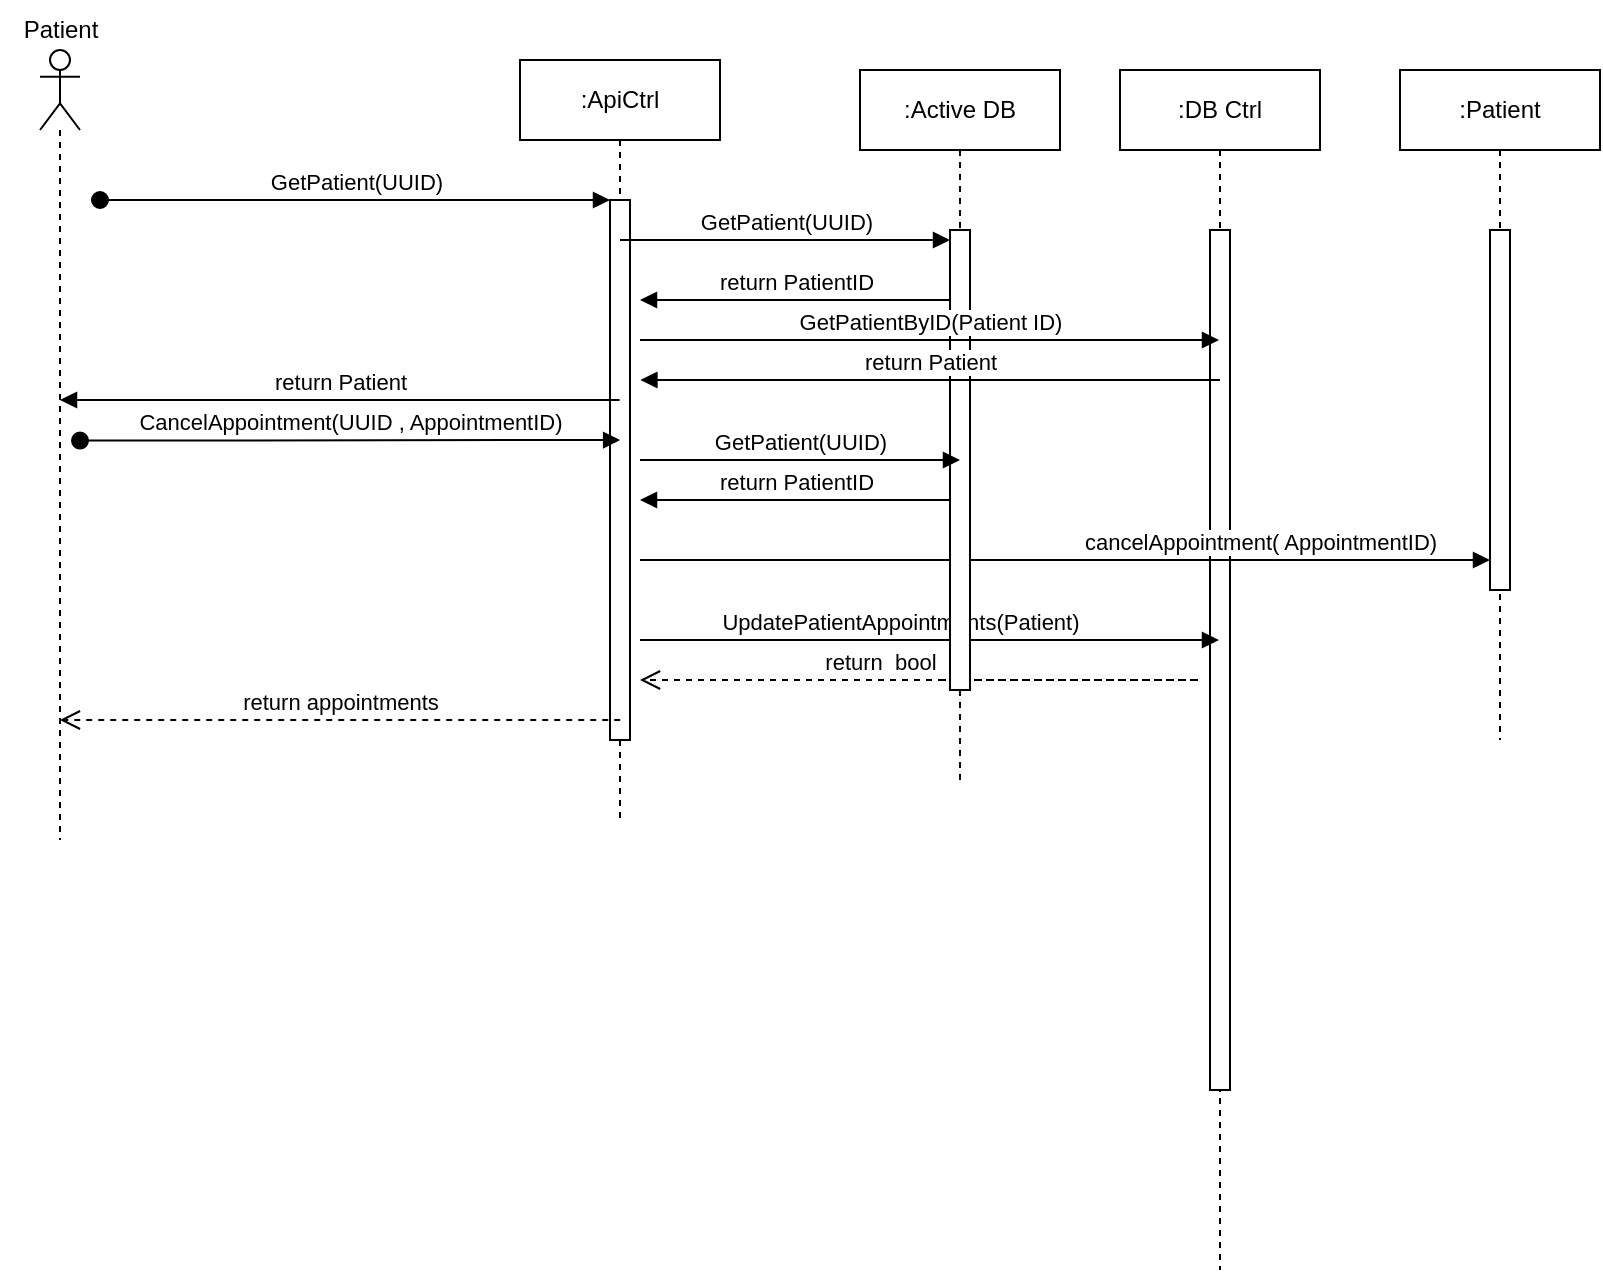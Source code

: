 <mxfile version="22.0.8" type="device">
  <diagram name="Page-1" id="2YBvvXClWsGukQMizWep">
    <mxGraphModel dx="832" dy="372" grid="1" gridSize="10" guides="1" tooltips="1" connect="1" arrows="1" fold="1" page="1" pageScale="1" pageWidth="850" pageHeight="1100" math="0" shadow="0">
      <root>
        <mxCell id="0" />
        <mxCell id="1" parent="0" />
        <mxCell id="_yW5-l0XURS9ANHYG6i6-1" value=":ApiCtrl" style="shape=umlLifeline;perimeter=lifelinePerimeter;whiteSpace=wrap;html=1;container=0;dropTarget=0;collapsible=0;recursiveResize=0;outlineConnect=0;portConstraint=eastwest;newEdgeStyle={&quot;edgeStyle&quot;:&quot;elbowEdgeStyle&quot;,&quot;elbow&quot;:&quot;vertical&quot;,&quot;curved&quot;:0,&quot;rounded&quot;:0};" vertex="1" parent="1">
          <mxGeometry x="300" y="220" width="100" height="380" as="geometry" />
        </mxCell>
        <mxCell id="_yW5-l0XURS9ANHYG6i6-2" value="" style="html=1;points=[];perimeter=orthogonalPerimeter;outlineConnect=0;targetShapes=umlLifeline;portConstraint=eastwest;newEdgeStyle={&quot;edgeStyle&quot;:&quot;elbowEdgeStyle&quot;,&quot;elbow&quot;:&quot;vertical&quot;,&quot;curved&quot;:0,&quot;rounded&quot;:0};" vertex="1" parent="_yW5-l0XURS9ANHYG6i6-1">
          <mxGeometry x="45" y="70" width="10" height="270" as="geometry" />
        </mxCell>
        <mxCell id="_yW5-l0XURS9ANHYG6i6-3" value="GetPatient(UUID)" style="html=1;verticalAlign=bottom;startArrow=oval;endArrow=block;startSize=8;edgeStyle=elbowEdgeStyle;elbow=vertical;curved=0;rounded=0;" edge="1" parent="_yW5-l0XURS9ANHYG6i6-1" target="_yW5-l0XURS9ANHYG6i6-2">
          <mxGeometry relative="1" as="geometry">
            <mxPoint x="-210" y="70" as="sourcePoint" />
          </mxGeometry>
        </mxCell>
        <mxCell id="_yW5-l0XURS9ANHYG6i6-4" value=":DB Ctrl" style="shape=umlLifeline;perimeter=lifelinePerimeter;whiteSpace=wrap;html=1;container=0;dropTarget=0;collapsible=0;recursiveResize=0;outlineConnect=0;portConstraint=eastwest;newEdgeStyle={&quot;edgeStyle&quot;:&quot;elbowEdgeStyle&quot;,&quot;elbow&quot;:&quot;vertical&quot;,&quot;curved&quot;:0,&quot;rounded&quot;:0};" vertex="1" parent="1">
          <mxGeometry x="600" y="225" width="100" height="600" as="geometry" />
        </mxCell>
        <mxCell id="_yW5-l0XURS9ANHYG6i6-5" value="" style="html=1;points=[];perimeter=orthogonalPerimeter;outlineConnect=0;targetShapes=umlLifeline;portConstraint=eastwest;newEdgeStyle={&quot;edgeStyle&quot;:&quot;elbowEdgeStyle&quot;,&quot;elbow&quot;:&quot;vertical&quot;,&quot;curved&quot;:0,&quot;rounded&quot;:0};" vertex="1" parent="_yW5-l0XURS9ANHYG6i6-4">
          <mxGeometry x="45" y="80" width="10" height="430" as="geometry" />
        </mxCell>
        <mxCell id="_yW5-l0XURS9ANHYG6i6-8" value="" style="shape=umlLifeline;perimeter=lifelinePerimeter;whiteSpace=wrap;html=1;container=1;dropTarget=0;collapsible=0;recursiveResize=0;outlineConnect=0;portConstraint=eastwest;newEdgeStyle={&quot;curved&quot;:0,&quot;rounded&quot;:0};participant=umlActor;" vertex="1" parent="1">
          <mxGeometry x="60" y="215" width="20" height="395" as="geometry" />
        </mxCell>
        <mxCell id="_yW5-l0XURS9ANHYG6i6-9" value="Patient" style="text;html=1;align=center;verticalAlign=middle;resizable=0;points=[];autosize=1;strokeColor=none;fillColor=none;" vertex="1" parent="1">
          <mxGeometry x="40" y="190" width="60" height="30" as="geometry" />
        </mxCell>
        <mxCell id="_yW5-l0XURS9ANHYG6i6-10" value=":Patient" style="shape=umlLifeline;perimeter=lifelinePerimeter;whiteSpace=wrap;html=1;container=0;dropTarget=0;collapsible=0;recursiveResize=0;outlineConnect=0;portConstraint=eastwest;newEdgeStyle={&quot;edgeStyle&quot;:&quot;elbowEdgeStyle&quot;,&quot;elbow&quot;:&quot;vertical&quot;,&quot;curved&quot;:0,&quot;rounded&quot;:0};" vertex="1" parent="1">
          <mxGeometry x="740" y="225" width="100" height="335" as="geometry" />
        </mxCell>
        <mxCell id="_yW5-l0XURS9ANHYG6i6-11" value="" style="html=1;points=[];perimeter=orthogonalPerimeter;outlineConnect=0;targetShapes=umlLifeline;portConstraint=eastwest;newEdgeStyle={&quot;edgeStyle&quot;:&quot;elbowEdgeStyle&quot;,&quot;elbow&quot;:&quot;vertical&quot;,&quot;curved&quot;:0,&quot;rounded&quot;:0};" vertex="1" parent="_yW5-l0XURS9ANHYG6i6-10">
          <mxGeometry x="45" y="80" width="10" height="180" as="geometry" />
        </mxCell>
        <mxCell id="_yW5-l0XURS9ANHYG6i6-12" value="return appointments" style="html=1;verticalAlign=bottom;endArrow=open;dashed=1;endSize=8;edgeStyle=elbowEdgeStyle;elbow=vertical;curved=0;rounded=0;" edge="1" parent="1">
          <mxGeometry x="-0.0" relative="1" as="geometry">
            <mxPoint x="69.929" y="550" as="targetPoint" />
            <Array as="points">
              <mxPoint x="305.12" y="550" />
            </Array>
            <mxPoint x="350.12" y="550" as="sourcePoint" />
            <mxPoint as="offset" />
          </mxGeometry>
        </mxCell>
        <mxCell id="_yW5-l0XURS9ANHYG6i6-15" value="GetPatient(UUID)" style="html=1;verticalAlign=bottom;endArrow=block;edgeStyle=elbowEdgeStyle;elbow=vertical;curved=0;rounded=0;" edge="1" parent="1" target="_yW5-l0XURS9ANHYG6i6-21">
          <mxGeometry relative="1" as="geometry">
            <mxPoint x="350" y="310" as="sourcePoint" />
            <Array as="points">
              <mxPoint x="435" y="310" />
            </Array>
            <mxPoint x="649.5" y="310" as="targetPoint" />
          </mxGeometry>
        </mxCell>
        <mxCell id="_yW5-l0XURS9ANHYG6i6-16" value="cancelAppointment( AppointmentID)" style="html=1;verticalAlign=bottom;endArrow=block;edgeStyle=elbowEdgeStyle;elbow=vertical;curved=0;rounded=0;" edge="1" parent="1" target="_yW5-l0XURS9ANHYG6i6-11">
          <mxGeometry x="0.459" relative="1" as="geometry">
            <mxPoint x="360" y="470" as="sourcePoint" />
            <Array as="points">
              <mxPoint x="455" y="470" />
            </Array>
            <mxPoint x="799.5" y="470" as="targetPoint" />
            <mxPoint as="offset" />
          </mxGeometry>
        </mxCell>
        <mxCell id="_yW5-l0XURS9ANHYG6i6-17" value="UpdatePatientAppointments(Patient)" style="html=1;verticalAlign=bottom;endArrow=block;edgeStyle=elbowEdgeStyle;elbow=vertical;curved=0;rounded=0;" edge="1" parent="1" target="_yW5-l0XURS9ANHYG6i6-4">
          <mxGeometry x="-0.102" relative="1" as="geometry">
            <mxPoint x="360" y="510" as="sourcePoint" />
            <Array as="points">
              <mxPoint x="445" y="510" />
            </Array>
            <mxPoint x="549.5" y="510" as="targetPoint" />
            <mxPoint as="offset" />
          </mxGeometry>
        </mxCell>
        <mxCell id="_yW5-l0XURS9ANHYG6i6-18" value="return PatientID" style="html=1;verticalAlign=bottom;endArrow=block;edgeStyle=elbowEdgeStyle;elbow=vertical;curved=0;rounded=0;" edge="1" parent="1" source="_yW5-l0XURS9ANHYG6i6-21">
          <mxGeometry relative="1" as="geometry">
            <mxPoint x="540" y="340" as="sourcePoint" />
            <Array as="points">
              <mxPoint x="450" y="340" />
            </Array>
            <mxPoint x="360" y="340" as="targetPoint" />
          </mxGeometry>
        </mxCell>
        <mxCell id="_yW5-l0XURS9ANHYG6i6-19" value="return&amp;nbsp; bool" style="html=1;verticalAlign=bottom;endArrow=open;dashed=1;endSize=8;edgeStyle=elbowEdgeStyle;elbow=vertical;curved=0;rounded=0;" edge="1" parent="1">
          <mxGeometry x="0.415" relative="1" as="geometry">
            <mxPoint x="360" y="530" as="targetPoint" />
            <Array as="points">
              <mxPoint x="640" y="530" />
            </Array>
            <mxPoint x="510" y="530" as="sourcePoint" />
            <mxPoint as="offset" />
          </mxGeometry>
        </mxCell>
        <mxCell id="_yW5-l0XURS9ANHYG6i6-20" value=":Active DB" style="shape=umlLifeline;perimeter=lifelinePerimeter;whiteSpace=wrap;html=1;container=0;dropTarget=0;collapsible=0;recursiveResize=0;outlineConnect=0;portConstraint=eastwest;newEdgeStyle={&quot;edgeStyle&quot;:&quot;elbowEdgeStyle&quot;,&quot;elbow&quot;:&quot;vertical&quot;,&quot;curved&quot;:0,&quot;rounded&quot;:0};" vertex="1" parent="1">
          <mxGeometry x="470" y="225" width="100" height="355" as="geometry" />
        </mxCell>
        <mxCell id="_yW5-l0XURS9ANHYG6i6-21" value="" style="html=1;points=[];perimeter=orthogonalPerimeter;outlineConnect=0;targetShapes=umlLifeline;portConstraint=eastwest;newEdgeStyle={&quot;edgeStyle&quot;:&quot;elbowEdgeStyle&quot;,&quot;elbow&quot;:&quot;vertical&quot;,&quot;curved&quot;:0,&quot;rounded&quot;:0};" vertex="1" parent="_yW5-l0XURS9ANHYG6i6-20">
          <mxGeometry x="45" y="80" width="10" height="230" as="geometry" />
        </mxCell>
        <mxCell id="_yW5-l0XURS9ANHYG6i6-24" value="return Patient" style="html=1;verticalAlign=bottom;endArrow=block;edgeStyle=elbowEdgeStyle;elbow=vertical;curved=0;rounded=0;" edge="1" parent="1">
          <mxGeometry relative="1" as="geometry">
            <mxPoint x="650" y="380" as="sourcePoint" />
            <Array as="points">
              <mxPoint x="560.29" y="380" />
            </Array>
            <mxPoint x="360.219" y="380" as="targetPoint" />
          </mxGeometry>
        </mxCell>
        <mxCell id="_yW5-l0XURS9ANHYG6i6-25" value="CancelAppointment(UUID , AppointmentID)" style="html=1;verticalAlign=bottom;startArrow=oval;endArrow=block;startSize=8;edgeStyle=elbowEdgeStyle;elbow=vertical;curved=0;rounded=0;" edge="1" parent="1">
          <mxGeometry relative="1" as="geometry">
            <mxPoint x="79.999" y="410.286" as="sourcePoint" />
            <mxPoint x="350.07" y="410" as="targetPoint" />
          </mxGeometry>
        </mxCell>
        <mxCell id="_yW5-l0XURS9ANHYG6i6-27" value="GetPatient(UUID)" style="html=1;verticalAlign=bottom;endArrow=block;edgeStyle=elbowEdgeStyle;elbow=vertical;curved=0;rounded=0;" edge="1" parent="1">
          <mxGeometry relative="1" as="geometry">
            <mxPoint x="360" y="420" as="sourcePoint" />
            <Array as="points">
              <mxPoint x="445" y="420" />
            </Array>
            <mxPoint x="520" y="420" as="targetPoint" />
          </mxGeometry>
        </mxCell>
        <mxCell id="_yW5-l0XURS9ANHYG6i6-28" value="return PatientID" style="html=1;verticalAlign=bottom;endArrow=block;edgeStyle=elbowEdgeStyle;elbow=vertical;curved=0;rounded=0;" edge="1" parent="1" source="_yW5-l0XURS9ANHYG6i6-21">
          <mxGeometry relative="1" as="geometry">
            <mxPoint x="659.5" y="440" as="sourcePoint" />
            <Array as="points">
              <mxPoint x="450" y="440" />
            </Array>
            <mxPoint x="360" y="440" as="targetPoint" />
          </mxGeometry>
        </mxCell>
        <mxCell id="_yW5-l0XURS9ANHYG6i6-30" value="GetPatientByID(Patient ID)" style="html=1;verticalAlign=bottom;endArrow=block;edgeStyle=elbowEdgeStyle;elbow=vertical;curved=0;rounded=0;" edge="1" parent="1" target="_yW5-l0XURS9ANHYG6i6-4">
          <mxGeometry relative="1" as="geometry">
            <mxPoint x="360" y="360" as="sourcePoint" />
            <Array as="points">
              <mxPoint x="445" y="360" />
            </Array>
            <mxPoint x="525" y="360" as="targetPoint" />
          </mxGeometry>
        </mxCell>
        <mxCell id="_yW5-l0XURS9ANHYG6i6-31" value="return Patient" style="html=1;verticalAlign=bottom;endArrow=block;edgeStyle=elbowEdgeStyle;elbow=vertical;curved=0;rounded=0;" edge="1" parent="1">
          <mxGeometry relative="1" as="geometry">
            <mxPoint x="349.78" y="390" as="sourcePoint" />
            <Array as="points">
              <mxPoint x="260.07" y="390" />
            </Array>
            <mxPoint x="70" y="390" as="targetPoint" />
          </mxGeometry>
        </mxCell>
      </root>
    </mxGraphModel>
  </diagram>
</mxfile>
